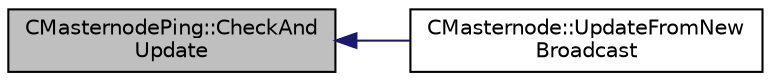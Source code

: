 digraph "CMasternodePing::CheckAndUpdate"
{
  edge [fontname="Helvetica",fontsize="10",labelfontname="Helvetica",labelfontsize="10"];
  node [fontname="Helvetica",fontsize="10",shape=record];
  rankdir="LR";
  Node12 [label="CMasternodePing::CheckAnd\lUpdate",height=0.2,width=0.4,color="black", fillcolor="grey75", style="filled", fontcolor="black"];
  Node12 -> Node13 [dir="back",color="midnightblue",fontsize="10",style="solid",fontname="Helvetica"];
  Node13 [label="CMasternode::UpdateFromNew\lBroadcast",height=0.2,width=0.4,color="black", fillcolor="white", style="filled",URL="$class_c_masternode.html#a96da6f523ec3a160239c966bf0dcf876"];
}
